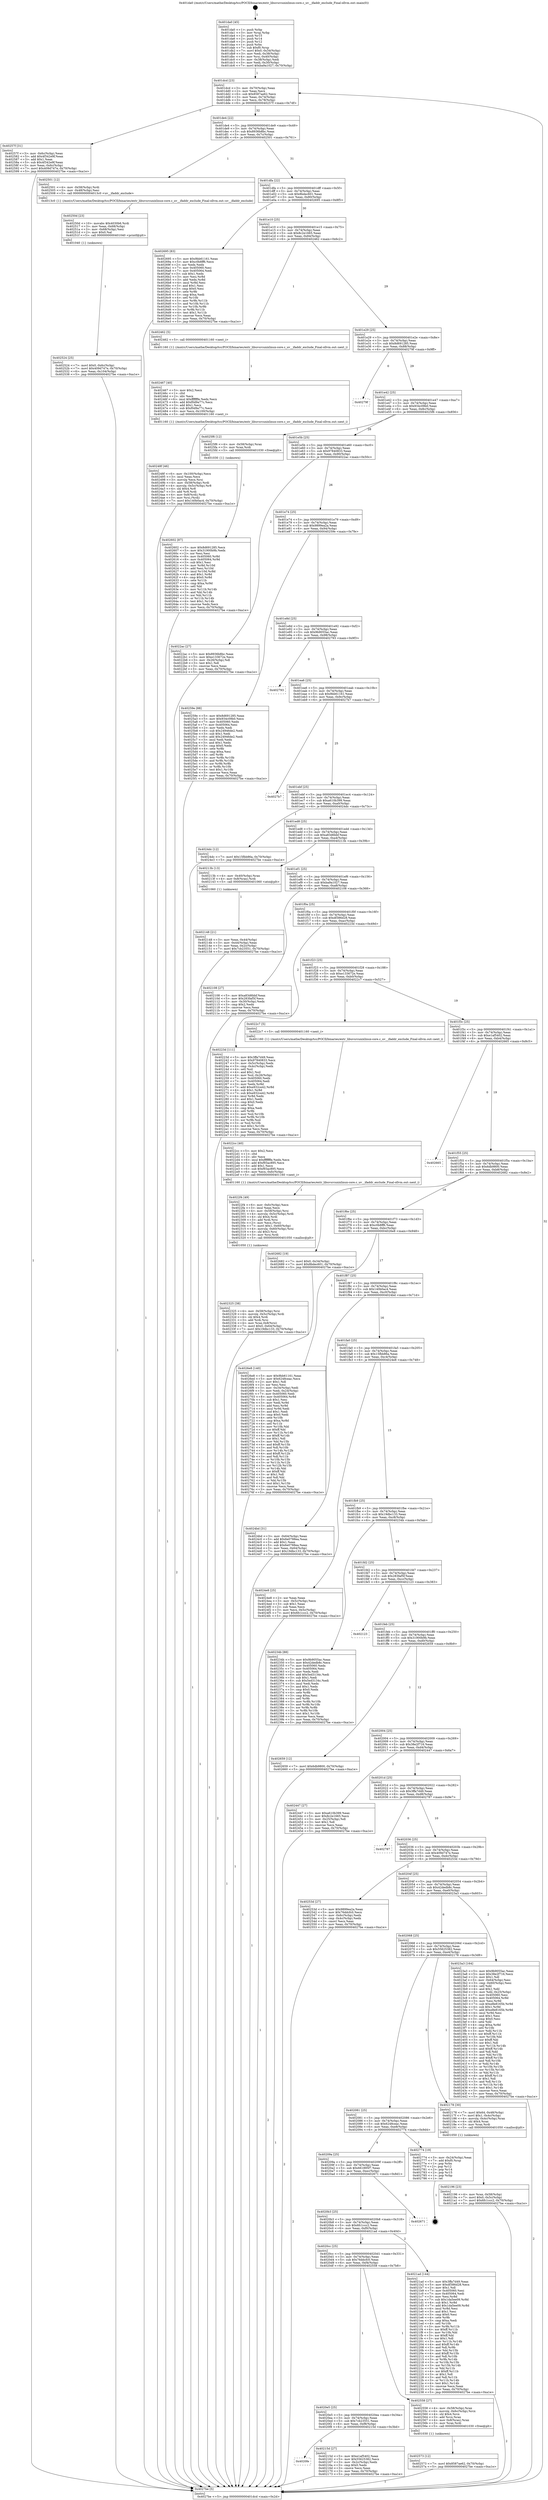 digraph "0x401da0" {
  label = "0x401da0 (/mnt/c/Users/mathe/Desktop/tcc/POCII/binaries/extr_libuvsrcunixlinux-core.c_uv__ifaddr_exclude_Final-ollvm.out::main(0))"
  labelloc = "t"
  node[shape=record]

  Entry [label="",width=0.3,height=0.3,shape=circle,fillcolor=black,style=filled]
  "0x401dcd" [label="{
     0x401dcd [23]\l
     | [instrs]\l
     &nbsp;&nbsp;0x401dcd \<+3\>: mov -0x70(%rbp),%eax\l
     &nbsp;&nbsp;0x401dd0 \<+2\>: mov %eax,%ecx\l
     &nbsp;&nbsp;0x401dd2 \<+6\>: sub $0x8587ae62,%ecx\l
     &nbsp;&nbsp;0x401dd8 \<+3\>: mov %eax,-0x74(%rbp)\l
     &nbsp;&nbsp;0x401ddb \<+3\>: mov %ecx,-0x78(%rbp)\l
     &nbsp;&nbsp;0x401dde \<+6\>: je 000000000040257f \<main+0x7df\>\l
  }"]
  "0x40257f" [label="{
     0x40257f [31]\l
     | [instrs]\l
     &nbsp;&nbsp;0x40257f \<+3\>: mov -0x6c(%rbp),%eax\l
     &nbsp;&nbsp;0x402582 \<+5\>: add $0x4f342e9f,%eax\l
     &nbsp;&nbsp;0x402587 \<+3\>: add $0x1,%eax\l
     &nbsp;&nbsp;0x40258a \<+5\>: sub $0x4f342e9f,%eax\l
     &nbsp;&nbsp;0x40258f \<+3\>: mov %eax,-0x6c(%rbp)\l
     &nbsp;&nbsp;0x402592 \<+7\>: movl $0x409d747e,-0x70(%rbp)\l
     &nbsp;&nbsp;0x402599 \<+5\>: jmp 00000000004027be \<main+0xa1e\>\l
  }"]
  "0x401de4" [label="{
     0x401de4 [22]\l
     | [instrs]\l
     &nbsp;&nbsp;0x401de4 \<+5\>: jmp 0000000000401de9 \<main+0x49\>\l
     &nbsp;&nbsp;0x401de9 \<+3\>: mov -0x74(%rbp),%eax\l
     &nbsp;&nbsp;0x401dec \<+5\>: sub $0x8936b8bc,%eax\l
     &nbsp;&nbsp;0x401df1 \<+3\>: mov %eax,-0x7c(%rbp)\l
     &nbsp;&nbsp;0x401df4 \<+6\>: je 0000000000402501 \<main+0x761\>\l
  }"]
  Exit [label="",width=0.3,height=0.3,shape=circle,fillcolor=black,style=filled,peripheries=2]
  "0x402501" [label="{
     0x402501 [12]\l
     | [instrs]\l
     &nbsp;&nbsp;0x402501 \<+4\>: mov -0x58(%rbp),%rdi\l
     &nbsp;&nbsp;0x402505 \<+3\>: mov -0x48(%rbp),%esi\l
     &nbsp;&nbsp;0x402508 \<+5\>: call 00000000004013c0 \<uv__ifaddr_exclude\>\l
     | [calls]\l
     &nbsp;&nbsp;0x4013c0 \{1\} (/mnt/c/Users/mathe/Desktop/tcc/POCII/binaries/extr_libuvsrcunixlinux-core.c_uv__ifaddr_exclude_Final-ollvm.out::uv__ifaddr_exclude)\l
  }"]
  "0x401dfa" [label="{
     0x401dfa [22]\l
     | [instrs]\l
     &nbsp;&nbsp;0x401dfa \<+5\>: jmp 0000000000401dff \<main+0x5f\>\l
     &nbsp;&nbsp;0x401dff \<+3\>: mov -0x74(%rbp),%eax\l
     &nbsp;&nbsp;0x401e02 \<+5\>: sub $0x8bdec601,%eax\l
     &nbsp;&nbsp;0x401e07 \<+3\>: mov %eax,-0x80(%rbp)\l
     &nbsp;&nbsp;0x401e0a \<+6\>: je 0000000000402695 \<main+0x8f5\>\l
  }"]
  "0x402602" [label="{
     0x402602 [87]\l
     | [instrs]\l
     &nbsp;&nbsp;0x402602 \<+5\>: mov $0x8d691285,%ecx\l
     &nbsp;&nbsp;0x402607 \<+5\>: mov $0x31900b9b,%edx\l
     &nbsp;&nbsp;0x40260c \<+2\>: xor %esi,%esi\l
     &nbsp;&nbsp;0x40260e \<+8\>: mov 0x405060,%r8d\l
     &nbsp;&nbsp;0x402616 \<+8\>: mov 0x405064,%r9d\l
     &nbsp;&nbsp;0x40261e \<+3\>: sub $0x1,%esi\l
     &nbsp;&nbsp;0x402621 \<+3\>: mov %r8d,%r10d\l
     &nbsp;&nbsp;0x402624 \<+3\>: add %esi,%r10d\l
     &nbsp;&nbsp;0x402627 \<+4\>: imul %r10d,%r8d\l
     &nbsp;&nbsp;0x40262b \<+4\>: and $0x1,%r8d\l
     &nbsp;&nbsp;0x40262f \<+4\>: cmp $0x0,%r8d\l
     &nbsp;&nbsp;0x402633 \<+4\>: sete %r11b\l
     &nbsp;&nbsp;0x402637 \<+4\>: cmp $0xa,%r9d\l
     &nbsp;&nbsp;0x40263b \<+3\>: setl %bl\l
     &nbsp;&nbsp;0x40263e \<+3\>: mov %r11b,%r14b\l
     &nbsp;&nbsp;0x402641 \<+3\>: and %bl,%r14b\l
     &nbsp;&nbsp;0x402644 \<+3\>: xor %bl,%r11b\l
     &nbsp;&nbsp;0x402647 \<+3\>: or %r11b,%r14b\l
     &nbsp;&nbsp;0x40264a \<+4\>: test $0x1,%r14b\l
     &nbsp;&nbsp;0x40264e \<+3\>: cmovne %edx,%ecx\l
     &nbsp;&nbsp;0x402651 \<+3\>: mov %ecx,-0x70(%rbp)\l
     &nbsp;&nbsp;0x402654 \<+5\>: jmp 00000000004027be \<main+0xa1e\>\l
  }"]
  "0x402695" [label="{
     0x402695 [83]\l
     | [instrs]\l
     &nbsp;&nbsp;0x402695 \<+5\>: mov $0x9bb61161,%eax\l
     &nbsp;&nbsp;0x40269a \<+5\>: mov $0xc0b8ff6,%ecx\l
     &nbsp;&nbsp;0x40269f \<+2\>: xor %edx,%edx\l
     &nbsp;&nbsp;0x4026a1 \<+7\>: mov 0x405060,%esi\l
     &nbsp;&nbsp;0x4026a8 \<+7\>: mov 0x405064,%edi\l
     &nbsp;&nbsp;0x4026af \<+3\>: sub $0x1,%edx\l
     &nbsp;&nbsp;0x4026b2 \<+3\>: mov %esi,%r8d\l
     &nbsp;&nbsp;0x4026b5 \<+3\>: add %edx,%r8d\l
     &nbsp;&nbsp;0x4026b8 \<+4\>: imul %r8d,%esi\l
     &nbsp;&nbsp;0x4026bc \<+3\>: and $0x1,%esi\l
     &nbsp;&nbsp;0x4026bf \<+3\>: cmp $0x0,%esi\l
     &nbsp;&nbsp;0x4026c2 \<+4\>: sete %r9b\l
     &nbsp;&nbsp;0x4026c6 \<+3\>: cmp $0xa,%edi\l
     &nbsp;&nbsp;0x4026c9 \<+4\>: setl %r10b\l
     &nbsp;&nbsp;0x4026cd \<+3\>: mov %r9b,%r11b\l
     &nbsp;&nbsp;0x4026d0 \<+3\>: and %r10b,%r11b\l
     &nbsp;&nbsp;0x4026d3 \<+3\>: xor %r10b,%r9b\l
     &nbsp;&nbsp;0x4026d6 \<+3\>: or %r9b,%r11b\l
     &nbsp;&nbsp;0x4026d9 \<+4\>: test $0x1,%r11b\l
     &nbsp;&nbsp;0x4026dd \<+3\>: cmovne %ecx,%eax\l
     &nbsp;&nbsp;0x4026e0 \<+3\>: mov %eax,-0x70(%rbp)\l
     &nbsp;&nbsp;0x4026e3 \<+5\>: jmp 00000000004027be \<main+0xa1e\>\l
  }"]
  "0x401e10" [label="{
     0x401e10 [25]\l
     | [instrs]\l
     &nbsp;&nbsp;0x401e10 \<+5\>: jmp 0000000000401e15 \<main+0x75\>\l
     &nbsp;&nbsp;0x401e15 \<+3\>: mov -0x74(%rbp),%eax\l
     &nbsp;&nbsp;0x401e18 \<+5\>: sub $0x8c2e1665,%eax\l
     &nbsp;&nbsp;0x401e1d \<+6\>: mov %eax,-0x84(%rbp)\l
     &nbsp;&nbsp;0x401e23 \<+6\>: je 0000000000402462 \<main+0x6c2\>\l
  }"]
  "0x402573" [label="{
     0x402573 [12]\l
     | [instrs]\l
     &nbsp;&nbsp;0x402573 \<+7\>: movl $0x8587ae62,-0x70(%rbp)\l
     &nbsp;&nbsp;0x40257a \<+5\>: jmp 00000000004027be \<main+0xa1e\>\l
  }"]
  "0x402462" [label="{
     0x402462 [5]\l
     | [instrs]\l
     &nbsp;&nbsp;0x402462 \<+5\>: call 0000000000401160 \<next_i\>\l
     | [calls]\l
     &nbsp;&nbsp;0x401160 \{1\} (/mnt/c/Users/mathe/Desktop/tcc/POCII/binaries/extr_libuvsrcunixlinux-core.c_uv__ifaddr_exclude_Final-ollvm.out::next_i)\l
  }"]
  "0x401e29" [label="{
     0x401e29 [25]\l
     | [instrs]\l
     &nbsp;&nbsp;0x401e29 \<+5\>: jmp 0000000000401e2e \<main+0x8e\>\l
     &nbsp;&nbsp;0x401e2e \<+3\>: mov -0x74(%rbp),%eax\l
     &nbsp;&nbsp;0x401e31 \<+5\>: sub $0x8d691285,%eax\l
     &nbsp;&nbsp;0x401e36 \<+6\>: mov %eax,-0x88(%rbp)\l
     &nbsp;&nbsp;0x401e3c \<+6\>: je 000000000040279f \<main+0x9ff\>\l
  }"]
  "0x402524" [label="{
     0x402524 [25]\l
     | [instrs]\l
     &nbsp;&nbsp;0x402524 \<+7\>: movl $0x0,-0x6c(%rbp)\l
     &nbsp;&nbsp;0x40252b \<+7\>: movl $0x409d747e,-0x70(%rbp)\l
     &nbsp;&nbsp;0x402532 \<+6\>: mov %eax,-0x104(%rbp)\l
     &nbsp;&nbsp;0x402538 \<+5\>: jmp 00000000004027be \<main+0xa1e\>\l
  }"]
  "0x40279f" [label="{
     0x40279f\l
  }", style=dashed]
  "0x401e42" [label="{
     0x401e42 [25]\l
     | [instrs]\l
     &nbsp;&nbsp;0x401e42 \<+5\>: jmp 0000000000401e47 \<main+0xa7\>\l
     &nbsp;&nbsp;0x401e47 \<+3\>: mov -0x74(%rbp),%eax\l
     &nbsp;&nbsp;0x401e4a \<+5\>: sub $0x934c09b0,%eax\l
     &nbsp;&nbsp;0x401e4f \<+6\>: mov %eax,-0x8c(%rbp)\l
     &nbsp;&nbsp;0x401e55 \<+6\>: je 00000000004025f6 \<main+0x856\>\l
  }"]
  "0x40250d" [label="{
     0x40250d [23]\l
     | [instrs]\l
     &nbsp;&nbsp;0x40250d \<+10\>: movabs $0x4030b6,%rdi\l
     &nbsp;&nbsp;0x402517 \<+3\>: mov %eax,-0x68(%rbp)\l
     &nbsp;&nbsp;0x40251a \<+3\>: mov -0x68(%rbp),%esi\l
     &nbsp;&nbsp;0x40251d \<+2\>: mov $0x0,%al\l
     &nbsp;&nbsp;0x40251f \<+5\>: call 0000000000401040 \<printf@plt\>\l
     | [calls]\l
     &nbsp;&nbsp;0x401040 \{1\} (unknown)\l
  }"]
  "0x4025f6" [label="{
     0x4025f6 [12]\l
     | [instrs]\l
     &nbsp;&nbsp;0x4025f6 \<+4\>: mov -0x58(%rbp),%rax\l
     &nbsp;&nbsp;0x4025fa \<+3\>: mov %rax,%rdi\l
     &nbsp;&nbsp;0x4025fd \<+5\>: call 0000000000401030 \<free@plt\>\l
     | [calls]\l
     &nbsp;&nbsp;0x401030 \{1\} (unknown)\l
  }"]
  "0x401e5b" [label="{
     0x401e5b [25]\l
     | [instrs]\l
     &nbsp;&nbsp;0x401e5b \<+5\>: jmp 0000000000401e60 \<main+0xc0\>\l
     &nbsp;&nbsp;0x401e60 \<+3\>: mov -0x74(%rbp),%eax\l
     &nbsp;&nbsp;0x401e63 \<+5\>: sub $0x97840833,%eax\l
     &nbsp;&nbsp;0x401e68 \<+6\>: mov %eax,-0x90(%rbp)\l
     &nbsp;&nbsp;0x401e6e \<+6\>: je 00000000004022ac \<main+0x50c\>\l
  }"]
  "0x40248f" [label="{
     0x40248f [46]\l
     | [instrs]\l
     &nbsp;&nbsp;0x40248f \<+6\>: mov -0x100(%rbp),%ecx\l
     &nbsp;&nbsp;0x402495 \<+3\>: imul %eax,%ecx\l
     &nbsp;&nbsp;0x402498 \<+3\>: movslq %ecx,%rsi\l
     &nbsp;&nbsp;0x40249b \<+4\>: mov -0x58(%rbp),%rdi\l
     &nbsp;&nbsp;0x40249f \<+4\>: movslq -0x5c(%rbp),%r8\l
     &nbsp;&nbsp;0x4024a3 \<+4\>: shl $0x4,%r8\l
     &nbsp;&nbsp;0x4024a7 \<+3\>: add %r8,%rdi\l
     &nbsp;&nbsp;0x4024aa \<+4\>: mov 0x8(%rdi),%rdi\l
     &nbsp;&nbsp;0x4024ae \<+3\>: mov %rsi,(%rdi)\l
     &nbsp;&nbsp;0x4024b1 \<+7\>: movl $0x140b0ac4,-0x70(%rbp)\l
     &nbsp;&nbsp;0x4024b8 \<+5\>: jmp 00000000004027be \<main+0xa1e\>\l
  }"]
  "0x4022ac" [label="{
     0x4022ac [27]\l
     | [instrs]\l
     &nbsp;&nbsp;0x4022ac \<+5\>: mov $0x8936b8bc,%eax\l
     &nbsp;&nbsp;0x4022b1 \<+5\>: mov $0xe133672e,%ecx\l
     &nbsp;&nbsp;0x4022b6 \<+3\>: mov -0x26(%rbp),%dl\l
     &nbsp;&nbsp;0x4022b9 \<+3\>: test $0x1,%dl\l
     &nbsp;&nbsp;0x4022bc \<+3\>: cmovne %ecx,%eax\l
     &nbsp;&nbsp;0x4022bf \<+3\>: mov %eax,-0x70(%rbp)\l
     &nbsp;&nbsp;0x4022c2 \<+5\>: jmp 00000000004027be \<main+0xa1e\>\l
  }"]
  "0x401e74" [label="{
     0x401e74 [25]\l
     | [instrs]\l
     &nbsp;&nbsp;0x401e74 \<+5\>: jmp 0000000000401e79 \<main+0xd9\>\l
     &nbsp;&nbsp;0x401e79 \<+3\>: mov -0x74(%rbp),%eax\l
     &nbsp;&nbsp;0x401e7c \<+5\>: sub $0x9899ea2a,%eax\l
     &nbsp;&nbsp;0x401e81 \<+6\>: mov %eax,-0x94(%rbp)\l
     &nbsp;&nbsp;0x401e87 \<+6\>: je 000000000040259e \<main+0x7fe\>\l
  }"]
  "0x402467" [label="{
     0x402467 [40]\l
     | [instrs]\l
     &nbsp;&nbsp;0x402467 \<+5\>: mov $0x2,%ecx\l
     &nbsp;&nbsp;0x40246c \<+1\>: cltd\l
     &nbsp;&nbsp;0x40246d \<+2\>: idiv %ecx\l
     &nbsp;&nbsp;0x40246f \<+6\>: imul $0xfffffffe,%edx,%ecx\l
     &nbsp;&nbsp;0x402475 \<+6\>: add $0xf0d9a77c,%ecx\l
     &nbsp;&nbsp;0x40247b \<+3\>: add $0x1,%ecx\l
     &nbsp;&nbsp;0x40247e \<+6\>: sub $0xf0d9a77c,%ecx\l
     &nbsp;&nbsp;0x402484 \<+6\>: mov %ecx,-0x100(%rbp)\l
     &nbsp;&nbsp;0x40248a \<+5\>: call 0000000000401160 \<next_i\>\l
     | [calls]\l
     &nbsp;&nbsp;0x401160 \{1\} (/mnt/c/Users/mathe/Desktop/tcc/POCII/binaries/extr_libuvsrcunixlinux-core.c_uv__ifaddr_exclude_Final-ollvm.out::next_i)\l
  }"]
  "0x40259e" [label="{
     0x40259e [88]\l
     | [instrs]\l
     &nbsp;&nbsp;0x40259e \<+5\>: mov $0x8d691285,%eax\l
     &nbsp;&nbsp;0x4025a3 \<+5\>: mov $0x934c09b0,%ecx\l
     &nbsp;&nbsp;0x4025a8 \<+7\>: mov 0x405060,%edx\l
     &nbsp;&nbsp;0x4025af \<+7\>: mov 0x405064,%esi\l
     &nbsp;&nbsp;0x4025b6 \<+2\>: mov %edx,%edi\l
     &nbsp;&nbsp;0x4025b8 \<+6\>: sub $0x24946de2,%edi\l
     &nbsp;&nbsp;0x4025be \<+3\>: sub $0x1,%edi\l
     &nbsp;&nbsp;0x4025c1 \<+6\>: add $0x24946de2,%edi\l
     &nbsp;&nbsp;0x4025c7 \<+3\>: imul %edi,%edx\l
     &nbsp;&nbsp;0x4025ca \<+3\>: and $0x1,%edx\l
     &nbsp;&nbsp;0x4025cd \<+3\>: cmp $0x0,%edx\l
     &nbsp;&nbsp;0x4025d0 \<+4\>: sete %r8b\l
     &nbsp;&nbsp;0x4025d4 \<+3\>: cmp $0xa,%esi\l
     &nbsp;&nbsp;0x4025d7 \<+4\>: setl %r9b\l
     &nbsp;&nbsp;0x4025db \<+3\>: mov %r8b,%r10b\l
     &nbsp;&nbsp;0x4025de \<+3\>: and %r9b,%r10b\l
     &nbsp;&nbsp;0x4025e1 \<+3\>: xor %r9b,%r8b\l
     &nbsp;&nbsp;0x4025e4 \<+3\>: or %r8b,%r10b\l
     &nbsp;&nbsp;0x4025e7 \<+4\>: test $0x1,%r10b\l
     &nbsp;&nbsp;0x4025eb \<+3\>: cmovne %ecx,%eax\l
     &nbsp;&nbsp;0x4025ee \<+3\>: mov %eax,-0x70(%rbp)\l
     &nbsp;&nbsp;0x4025f1 \<+5\>: jmp 00000000004027be \<main+0xa1e\>\l
  }"]
  "0x401e8d" [label="{
     0x401e8d [25]\l
     | [instrs]\l
     &nbsp;&nbsp;0x401e8d \<+5\>: jmp 0000000000401e92 \<main+0xf2\>\l
     &nbsp;&nbsp;0x401e92 \<+3\>: mov -0x74(%rbp),%eax\l
     &nbsp;&nbsp;0x401e95 \<+5\>: sub $0x9b9055ac,%eax\l
     &nbsp;&nbsp;0x401e9a \<+6\>: mov %eax,-0x98(%rbp)\l
     &nbsp;&nbsp;0x401ea0 \<+6\>: je 0000000000402793 \<main+0x9f3\>\l
  }"]
  "0x402325" [label="{
     0x402325 [38]\l
     | [instrs]\l
     &nbsp;&nbsp;0x402325 \<+4\>: mov -0x58(%rbp),%rsi\l
     &nbsp;&nbsp;0x402329 \<+4\>: movslq -0x5c(%rbp),%rdi\l
     &nbsp;&nbsp;0x40232d \<+4\>: shl $0x4,%rdi\l
     &nbsp;&nbsp;0x402331 \<+3\>: add %rdi,%rsi\l
     &nbsp;&nbsp;0x402334 \<+4\>: mov %rax,0x8(%rsi)\l
     &nbsp;&nbsp;0x402338 \<+7\>: movl $0x0,-0x64(%rbp)\l
     &nbsp;&nbsp;0x40233f \<+7\>: movl $0x19dbc133,-0x70(%rbp)\l
     &nbsp;&nbsp;0x402346 \<+5\>: jmp 00000000004027be \<main+0xa1e\>\l
  }"]
  "0x402793" [label="{
     0x402793\l
  }", style=dashed]
  "0x401ea6" [label="{
     0x401ea6 [25]\l
     | [instrs]\l
     &nbsp;&nbsp;0x401ea6 \<+5\>: jmp 0000000000401eab \<main+0x10b\>\l
     &nbsp;&nbsp;0x401eab \<+3\>: mov -0x74(%rbp),%eax\l
     &nbsp;&nbsp;0x401eae \<+5\>: sub $0x9bb61161,%eax\l
     &nbsp;&nbsp;0x401eb3 \<+6\>: mov %eax,-0x9c(%rbp)\l
     &nbsp;&nbsp;0x401eb9 \<+6\>: je 00000000004027b7 \<main+0xa17\>\l
  }"]
  "0x4022f4" [label="{
     0x4022f4 [49]\l
     | [instrs]\l
     &nbsp;&nbsp;0x4022f4 \<+6\>: mov -0xfc(%rbp),%ecx\l
     &nbsp;&nbsp;0x4022fa \<+3\>: imul %eax,%ecx\l
     &nbsp;&nbsp;0x4022fd \<+4\>: mov -0x58(%rbp),%rsi\l
     &nbsp;&nbsp;0x402301 \<+4\>: movslq -0x5c(%rbp),%rdi\l
     &nbsp;&nbsp;0x402305 \<+4\>: shl $0x4,%rdi\l
     &nbsp;&nbsp;0x402309 \<+3\>: add %rdi,%rsi\l
     &nbsp;&nbsp;0x40230c \<+2\>: mov %ecx,(%rsi)\l
     &nbsp;&nbsp;0x40230e \<+7\>: movl $0x1,-0x60(%rbp)\l
     &nbsp;&nbsp;0x402315 \<+4\>: movslq -0x60(%rbp),%rsi\l
     &nbsp;&nbsp;0x402319 \<+4\>: shl $0x3,%rsi\l
     &nbsp;&nbsp;0x40231d \<+3\>: mov %rsi,%rdi\l
     &nbsp;&nbsp;0x402320 \<+5\>: call 0000000000401050 \<malloc@plt\>\l
     | [calls]\l
     &nbsp;&nbsp;0x401050 \{1\} (unknown)\l
  }"]
  "0x4027b7" [label="{
     0x4027b7\l
  }", style=dashed]
  "0x401ebf" [label="{
     0x401ebf [25]\l
     | [instrs]\l
     &nbsp;&nbsp;0x401ebf \<+5\>: jmp 0000000000401ec4 \<main+0x124\>\l
     &nbsp;&nbsp;0x401ec4 \<+3\>: mov -0x74(%rbp),%eax\l
     &nbsp;&nbsp;0x401ec7 \<+5\>: sub $0xa610b399,%eax\l
     &nbsp;&nbsp;0x401ecc \<+6\>: mov %eax,-0xa0(%rbp)\l
     &nbsp;&nbsp;0x401ed2 \<+6\>: je 00000000004024dc \<main+0x73c\>\l
  }"]
  "0x4022cc" [label="{
     0x4022cc [40]\l
     | [instrs]\l
     &nbsp;&nbsp;0x4022cc \<+5\>: mov $0x2,%ecx\l
     &nbsp;&nbsp;0x4022d1 \<+1\>: cltd\l
     &nbsp;&nbsp;0x4022d2 \<+2\>: idiv %ecx\l
     &nbsp;&nbsp;0x4022d4 \<+6\>: imul $0xfffffffe,%edx,%ecx\l
     &nbsp;&nbsp;0x4022da \<+6\>: add $0xf93ac895,%ecx\l
     &nbsp;&nbsp;0x4022e0 \<+3\>: add $0x1,%ecx\l
     &nbsp;&nbsp;0x4022e3 \<+6\>: sub $0xf93ac895,%ecx\l
     &nbsp;&nbsp;0x4022e9 \<+6\>: mov %ecx,-0xfc(%rbp)\l
     &nbsp;&nbsp;0x4022ef \<+5\>: call 0000000000401160 \<next_i\>\l
     | [calls]\l
     &nbsp;&nbsp;0x401160 \{1\} (/mnt/c/Users/mathe/Desktop/tcc/POCII/binaries/extr_libuvsrcunixlinux-core.c_uv__ifaddr_exclude_Final-ollvm.out::next_i)\l
  }"]
  "0x4024dc" [label="{
     0x4024dc [12]\l
     | [instrs]\l
     &nbsp;&nbsp;0x4024dc \<+7\>: movl $0x15fbb86a,-0x70(%rbp)\l
     &nbsp;&nbsp;0x4024e3 \<+5\>: jmp 00000000004027be \<main+0xa1e\>\l
  }"]
  "0x401ed8" [label="{
     0x401ed8 [25]\l
     | [instrs]\l
     &nbsp;&nbsp;0x401ed8 \<+5\>: jmp 0000000000401edd \<main+0x13d\>\l
     &nbsp;&nbsp;0x401edd \<+3\>: mov -0x74(%rbp),%eax\l
     &nbsp;&nbsp;0x401ee0 \<+5\>: sub $0xa83d6bbf,%eax\l
     &nbsp;&nbsp;0x401ee5 \<+6\>: mov %eax,-0xa4(%rbp)\l
     &nbsp;&nbsp;0x401eeb \<+6\>: je 000000000040213b \<main+0x39b\>\l
  }"]
  "0x402196" [label="{
     0x402196 [23]\l
     | [instrs]\l
     &nbsp;&nbsp;0x402196 \<+4\>: mov %rax,-0x58(%rbp)\l
     &nbsp;&nbsp;0x40219a \<+7\>: movl $0x0,-0x5c(%rbp)\l
     &nbsp;&nbsp;0x4021a1 \<+7\>: movl $0x6fc1ccc2,-0x70(%rbp)\l
     &nbsp;&nbsp;0x4021a8 \<+5\>: jmp 00000000004027be \<main+0xa1e\>\l
  }"]
  "0x40213b" [label="{
     0x40213b [13]\l
     | [instrs]\l
     &nbsp;&nbsp;0x40213b \<+4\>: mov -0x40(%rbp),%rax\l
     &nbsp;&nbsp;0x40213f \<+4\>: mov 0x8(%rax),%rdi\l
     &nbsp;&nbsp;0x402143 \<+5\>: call 0000000000401060 \<atoi@plt\>\l
     | [calls]\l
     &nbsp;&nbsp;0x401060 \{1\} (unknown)\l
  }"]
  "0x401ef1" [label="{
     0x401ef1 [25]\l
     | [instrs]\l
     &nbsp;&nbsp;0x401ef1 \<+5\>: jmp 0000000000401ef6 \<main+0x156\>\l
     &nbsp;&nbsp;0x401ef6 \<+3\>: mov -0x74(%rbp),%eax\l
     &nbsp;&nbsp;0x401ef9 \<+5\>: sub $0xba9a1027,%eax\l
     &nbsp;&nbsp;0x401efe \<+6\>: mov %eax,-0xa8(%rbp)\l
     &nbsp;&nbsp;0x401f04 \<+6\>: je 0000000000402108 \<main+0x368\>\l
  }"]
  "0x4020fe" [label="{
     0x4020fe\l
  }", style=dashed]
  "0x402108" [label="{
     0x402108 [27]\l
     | [instrs]\l
     &nbsp;&nbsp;0x402108 \<+5\>: mov $0xa83d6bbf,%eax\l
     &nbsp;&nbsp;0x40210d \<+5\>: mov $0x283faf5f,%ecx\l
     &nbsp;&nbsp;0x402112 \<+3\>: mov -0x30(%rbp),%edx\l
     &nbsp;&nbsp;0x402115 \<+3\>: cmp $0x2,%edx\l
     &nbsp;&nbsp;0x402118 \<+3\>: cmovne %ecx,%eax\l
     &nbsp;&nbsp;0x40211b \<+3\>: mov %eax,-0x70(%rbp)\l
     &nbsp;&nbsp;0x40211e \<+5\>: jmp 00000000004027be \<main+0xa1e\>\l
  }"]
  "0x401f0a" [label="{
     0x401f0a [25]\l
     | [instrs]\l
     &nbsp;&nbsp;0x401f0a \<+5\>: jmp 0000000000401f0f \<main+0x16f\>\l
     &nbsp;&nbsp;0x401f0f \<+3\>: mov -0x74(%rbp),%eax\l
     &nbsp;&nbsp;0x401f12 \<+5\>: sub $0xdf386d28,%eax\l
     &nbsp;&nbsp;0x401f17 \<+6\>: mov %eax,-0xac(%rbp)\l
     &nbsp;&nbsp;0x401f1d \<+6\>: je 000000000040223d \<main+0x49d\>\l
  }"]
  "0x4027be" [label="{
     0x4027be [5]\l
     | [instrs]\l
     &nbsp;&nbsp;0x4027be \<+5\>: jmp 0000000000401dcd \<main+0x2d\>\l
  }"]
  "0x401da0" [label="{
     0x401da0 [45]\l
     | [instrs]\l
     &nbsp;&nbsp;0x401da0 \<+1\>: push %rbp\l
     &nbsp;&nbsp;0x401da1 \<+3\>: mov %rsp,%rbp\l
     &nbsp;&nbsp;0x401da4 \<+2\>: push %r15\l
     &nbsp;&nbsp;0x401da6 \<+2\>: push %r14\l
     &nbsp;&nbsp;0x401da8 \<+2\>: push %r12\l
     &nbsp;&nbsp;0x401daa \<+1\>: push %rbx\l
     &nbsp;&nbsp;0x401dab \<+7\>: sub $0xf0,%rsp\l
     &nbsp;&nbsp;0x401db2 \<+7\>: movl $0x0,-0x34(%rbp)\l
     &nbsp;&nbsp;0x401db9 \<+3\>: mov %edi,-0x38(%rbp)\l
     &nbsp;&nbsp;0x401dbc \<+4\>: mov %rsi,-0x40(%rbp)\l
     &nbsp;&nbsp;0x401dc0 \<+3\>: mov -0x38(%rbp),%edi\l
     &nbsp;&nbsp;0x401dc3 \<+3\>: mov %edi,-0x30(%rbp)\l
     &nbsp;&nbsp;0x401dc6 \<+7\>: movl $0xba9a1027,-0x70(%rbp)\l
  }"]
  "0x402148" [label="{
     0x402148 [21]\l
     | [instrs]\l
     &nbsp;&nbsp;0x402148 \<+3\>: mov %eax,-0x44(%rbp)\l
     &nbsp;&nbsp;0x40214b \<+3\>: mov -0x44(%rbp),%eax\l
     &nbsp;&nbsp;0x40214e \<+3\>: mov %eax,-0x2c(%rbp)\l
     &nbsp;&nbsp;0x402151 \<+7\>: movl $0x7cb23551,-0x70(%rbp)\l
     &nbsp;&nbsp;0x402158 \<+5\>: jmp 00000000004027be \<main+0xa1e\>\l
  }"]
  "0x40215d" [label="{
     0x40215d [27]\l
     | [instrs]\l
     &nbsp;&nbsp;0x40215d \<+5\>: mov $0xe1af5402,%eax\l
     &nbsp;&nbsp;0x402162 \<+5\>: mov $0x55625382,%ecx\l
     &nbsp;&nbsp;0x402167 \<+3\>: mov -0x2c(%rbp),%edx\l
     &nbsp;&nbsp;0x40216a \<+3\>: cmp $0x0,%edx\l
     &nbsp;&nbsp;0x40216d \<+3\>: cmove %ecx,%eax\l
     &nbsp;&nbsp;0x402170 \<+3\>: mov %eax,-0x70(%rbp)\l
     &nbsp;&nbsp;0x402173 \<+5\>: jmp 00000000004027be \<main+0xa1e\>\l
  }"]
  "0x40223d" [label="{
     0x40223d [111]\l
     | [instrs]\l
     &nbsp;&nbsp;0x40223d \<+5\>: mov $0x3ffa7d49,%eax\l
     &nbsp;&nbsp;0x402242 \<+5\>: mov $0x97840833,%ecx\l
     &nbsp;&nbsp;0x402247 \<+3\>: mov -0x5c(%rbp),%edx\l
     &nbsp;&nbsp;0x40224a \<+3\>: cmp -0x4c(%rbp),%edx\l
     &nbsp;&nbsp;0x40224d \<+4\>: setl %sil\l
     &nbsp;&nbsp;0x402251 \<+4\>: and $0x1,%sil\l
     &nbsp;&nbsp;0x402255 \<+4\>: mov %sil,-0x26(%rbp)\l
     &nbsp;&nbsp;0x402259 \<+7\>: mov 0x405060,%edx\l
     &nbsp;&nbsp;0x402260 \<+7\>: mov 0x405064,%edi\l
     &nbsp;&nbsp;0x402267 \<+3\>: mov %edx,%r8d\l
     &nbsp;&nbsp;0x40226a \<+7\>: add $0xe932ce42,%r8d\l
     &nbsp;&nbsp;0x402271 \<+4\>: sub $0x1,%r8d\l
     &nbsp;&nbsp;0x402275 \<+7\>: sub $0xe932ce42,%r8d\l
     &nbsp;&nbsp;0x40227c \<+4\>: imul %r8d,%edx\l
     &nbsp;&nbsp;0x402280 \<+3\>: and $0x1,%edx\l
     &nbsp;&nbsp;0x402283 \<+3\>: cmp $0x0,%edx\l
     &nbsp;&nbsp;0x402286 \<+4\>: sete %sil\l
     &nbsp;&nbsp;0x40228a \<+3\>: cmp $0xa,%edi\l
     &nbsp;&nbsp;0x40228d \<+4\>: setl %r9b\l
     &nbsp;&nbsp;0x402291 \<+3\>: mov %sil,%r10b\l
     &nbsp;&nbsp;0x402294 \<+3\>: and %r9b,%r10b\l
     &nbsp;&nbsp;0x402297 \<+3\>: xor %r9b,%sil\l
     &nbsp;&nbsp;0x40229a \<+3\>: or %sil,%r10b\l
     &nbsp;&nbsp;0x40229d \<+4\>: test $0x1,%r10b\l
     &nbsp;&nbsp;0x4022a1 \<+3\>: cmovne %ecx,%eax\l
     &nbsp;&nbsp;0x4022a4 \<+3\>: mov %eax,-0x70(%rbp)\l
     &nbsp;&nbsp;0x4022a7 \<+5\>: jmp 00000000004027be \<main+0xa1e\>\l
  }"]
  "0x401f23" [label="{
     0x401f23 [25]\l
     | [instrs]\l
     &nbsp;&nbsp;0x401f23 \<+5\>: jmp 0000000000401f28 \<main+0x188\>\l
     &nbsp;&nbsp;0x401f28 \<+3\>: mov -0x74(%rbp),%eax\l
     &nbsp;&nbsp;0x401f2b \<+5\>: sub $0xe133672e,%eax\l
     &nbsp;&nbsp;0x401f30 \<+6\>: mov %eax,-0xb0(%rbp)\l
     &nbsp;&nbsp;0x401f36 \<+6\>: je 00000000004022c7 \<main+0x527\>\l
  }"]
  "0x4020e5" [label="{
     0x4020e5 [25]\l
     | [instrs]\l
     &nbsp;&nbsp;0x4020e5 \<+5\>: jmp 00000000004020ea \<main+0x34a\>\l
     &nbsp;&nbsp;0x4020ea \<+3\>: mov -0x74(%rbp),%eax\l
     &nbsp;&nbsp;0x4020ed \<+5\>: sub $0x7cb23551,%eax\l
     &nbsp;&nbsp;0x4020f2 \<+6\>: mov %eax,-0xf8(%rbp)\l
     &nbsp;&nbsp;0x4020f8 \<+6\>: je 000000000040215d \<main+0x3bd\>\l
  }"]
  "0x4022c7" [label="{
     0x4022c7 [5]\l
     | [instrs]\l
     &nbsp;&nbsp;0x4022c7 \<+5\>: call 0000000000401160 \<next_i\>\l
     | [calls]\l
     &nbsp;&nbsp;0x401160 \{1\} (/mnt/c/Users/mathe/Desktop/tcc/POCII/binaries/extr_libuvsrcunixlinux-core.c_uv__ifaddr_exclude_Final-ollvm.out::next_i)\l
  }"]
  "0x401f3c" [label="{
     0x401f3c [25]\l
     | [instrs]\l
     &nbsp;&nbsp;0x401f3c \<+5\>: jmp 0000000000401f41 \<main+0x1a1\>\l
     &nbsp;&nbsp;0x401f41 \<+3\>: mov -0x74(%rbp),%eax\l
     &nbsp;&nbsp;0x401f44 \<+5\>: sub $0xe1af5402,%eax\l
     &nbsp;&nbsp;0x401f49 \<+6\>: mov %eax,-0xb4(%rbp)\l
     &nbsp;&nbsp;0x401f4f \<+6\>: je 0000000000402665 \<main+0x8c5\>\l
  }"]
  "0x402558" [label="{
     0x402558 [27]\l
     | [instrs]\l
     &nbsp;&nbsp;0x402558 \<+4\>: mov -0x58(%rbp),%rax\l
     &nbsp;&nbsp;0x40255c \<+4\>: movslq -0x6c(%rbp),%rcx\l
     &nbsp;&nbsp;0x402560 \<+4\>: shl $0x4,%rcx\l
     &nbsp;&nbsp;0x402564 \<+3\>: add %rcx,%rax\l
     &nbsp;&nbsp;0x402567 \<+4\>: mov 0x8(%rax),%rax\l
     &nbsp;&nbsp;0x40256b \<+3\>: mov %rax,%rdi\l
     &nbsp;&nbsp;0x40256e \<+5\>: call 0000000000401030 \<free@plt\>\l
     | [calls]\l
     &nbsp;&nbsp;0x401030 \{1\} (unknown)\l
  }"]
  "0x402665" [label="{
     0x402665\l
  }", style=dashed]
  "0x401f55" [label="{
     0x401f55 [25]\l
     | [instrs]\l
     &nbsp;&nbsp;0x401f55 \<+5\>: jmp 0000000000401f5a \<main+0x1ba\>\l
     &nbsp;&nbsp;0x401f5a \<+3\>: mov -0x74(%rbp),%eax\l
     &nbsp;&nbsp;0x401f5d \<+5\>: sub $0x6db9800,%eax\l
     &nbsp;&nbsp;0x401f62 \<+6\>: mov %eax,-0xb8(%rbp)\l
     &nbsp;&nbsp;0x401f68 \<+6\>: je 0000000000402682 \<main+0x8e2\>\l
  }"]
  "0x4020cc" [label="{
     0x4020cc [25]\l
     | [instrs]\l
     &nbsp;&nbsp;0x4020cc \<+5\>: jmp 00000000004020d1 \<main+0x331\>\l
     &nbsp;&nbsp;0x4020d1 \<+3\>: mov -0x74(%rbp),%eax\l
     &nbsp;&nbsp;0x4020d4 \<+5\>: sub $0x76ddcfc0,%eax\l
     &nbsp;&nbsp;0x4020d9 \<+6\>: mov %eax,-0xf4(%rbp)\l
     &nbsp;&nbsp;0x4020df \<+6\>: je 0000000000402558 \<main+0x7b8\>\l
  }"]
  "0x402682" [label="{
     0x402682 [19]\l
     | [instrs]\l
     &nbsp;&nbsp;0x402682 \<+7\>: movl $0x0,-0x34(%rbp)\l
     &nbsp;&nbsp;0x402689 \<+7\>: movl $0x8bdec601,-0x70(%rbp)\l
     &nbsp;&nbsp;0x402690 \<+5\>: jmp 00000000004027be \<main+0xa1e\>\l
  }"]
  "0x401f6e" [label="{
     0x401f6e [25]\l
     | [instrs]\l
     &nbsp;&nbsp;0x401f6e \<+5\>: jmp 0000000000401f73 \<main+0x1d3\>\l
     &nbsp;&nbsp;0x401f73 \<+3\>: mov -0x74(%rbp),%eax\l
     &nbsp;&nbsp;0x401f76 \<+5\>: sub $0xc0b8ff6,%eax\l
     &nbsp;&nbsp;0x401f7b \<+6\>: mov %eax,-0xbc(%rbp)\l
     &nbsp;&nbsp;0x401f81 \<+6\>: je 00000000004026e8 \<main+0x948\>\l
  }"]
  "0x4021ad" [label="{
     0x4021ad [144]\l
     | [instrs]\l
     &nbsp;&nbsp;0x4021ad \<+5\>: mov $0x3ffa7d49,%eax\l
     &nbsp;&nbsp;0x4021b2 \<+5\>: mov $0xdf386d28,%ecx\l
     &nbsp;&nbsp;0x4021b7 \<+2\>: mov $0x1,%dl\l
     &nbsp;&nbsp;0x4021b9 \<+7\>: mov 0x405060,%esi\l
     &nbsp;&nbsp;0x4021c0 \<+7\>: mov 0x405064,%edi\l
     &nbsp;&nbsp;0x4021c7 \<+3\>: mov %esi,%r8d\l
     &nbsp;&nbsp;0x4021ca \<+7\>: sub $0x1da5ee09,%r8d\l
     &nbsp;&nbsp;0x4021d1 \<+4\>: sub $0x1,%r8d\l
     &nbsp;&nbsp;0x4021d5 \<+7\>: add $0x1da5ee09,%r8d\l
     &nbsp;&nbsp;0x4021dc \<+4\>: imul %r8d,%esi\l
     &nbsp;&nbsp;0x4021e0 \<+3\>: and $0x1,%esi\l
     &nbsp;&nbsp;0x4021e3 \<+3\>: cmp $0x0,%esi\l
     &nbsp;&nbsp;0x4021e6 \<+4\>: sete %r9b\l
     &nbsp;&nbsp;0x4021ea \<+3\>: cmp $0xa,%edi\l
     &nbsp;&nbsp;0x4021ed \<+4\>: setl %r10b\l
     &nbsp;&nbsp;0x4021f1 \<+3\>: mov %r9b,%r11b\l
     &nbsp;&nbsp;0x4021f4 \<+4\>: xor $0xff,%r11b\l
     &nbsp;&nbsp;0x4021f8 \<+3\>: mov %r10b,%bl\l
     &nbsp;&nbsp;0x4021fb \<+3\>: xor $0xff,%bl\l
     &nbsp;&nbsp;0x4021fe \<+3\>: xor $0x1,%dl\l
     &nbsp;&nbsp;0x402201 \<+3\>: mov %r11b,%r14b\l
     &nbsp;&nbsp;0x402204 \<+4\>: and $0xff,%r14b\l
     &nbsp;&nbsp;0x402208 \<+3\>: and %dl,%r9b\l
     &nbsp;&nbsp;0x40220b \<+3\>: mov %bl,%r15b\l
     &nbsp;&nbsp;0x40220e \<+4\>: and $0xff,%r15b\l
     &nbsp;&nbsp;0x402212 \<+3\>: and %dl,%r10b\l
     &nbsp;&nbsp;0x402215 \<+3\>: or %r9b,%r14b\l
     &nbsp;&nbsp;0x402218 \<+3\>: or %r10b,%r15b\l
     &nbsp;&nbsp;0x40221b \<+3\>: xor %r15b,%r14b\l
     &nbsp;&nbsp;0x40221e \<+3\>: or %bl,%r11b\l
     &nbsp;&nbsp;0x402221 \<+4\>: xor $0xff,%r11b\l
     &nbsp;&nbsp;0x402225 \<+3\>: or $0x1,%dl\l
     &nbsp;&nbsp;0x402228 \<+3\>: and %dl,%r11b\l
     &nbsp;&nbsp;0x40222b \<+3\>: or %r11b,%r14b\l
     &nbsp;&nbsp;0x40222e \<+4\>: test $0x1,%r14b\l
     &nbsp;&nbsp;0x402232 \<+3\>: cmovne %ecx,%eax\l
     &nbsp;&nbsp;0x402235 \<+3\>: mov %eax,-0x70(%rbp)\l
     &nbsp;&nbsp;0x402238 \<+5\>: jmp 00000000004027be \<main+0xa1e\>\l
  }"]
  "0x4026e8" [label="{
     0x4026e8 [140]\l
     | [instrs]\l
     &nbsp;&nbsp;0x4026e8 \<+5\>: mov $0x9bb61161,%eax\l
     &nbsp;&nbsp;0x4026ed \<+5\>: mov $0x6248ceac,%ecx\l
     &nbsp;&nbsp;0x4026f2 \<+2\>: mov $0x1,%dl\l
     &nbsp;&nbsp;0x4026f4 \<+2\>: xor %esi,%esi\l
     &nbsp;&nbsp;0x4026f6 \<+3\>: mov -0x34(%rbp),%edi\l
     &nbsp;&nbsp;0x4026f9 \<+3\>: mov %edi,-0x24(%rbp)\l
     &nbsp;&nbsp;0x4026fc \<+7\>: mov 0x405060,%edi\l
     &nbsp;&nbsp;0x402703 \<+8\>: mov 0x405064,%r8d\l
     &nbsp;&nbsp;0x40270b \<+3\>: sub $0x1,%esi\l
     &nbsp;&nbsp;0x40270e \<+3\>: mov %edi,%r9d\l
     &nbsp;&nbsp;0x402711 \<+3\>: add %esi,%r9d\l
     &nbsp;&nbsp;0x402714 \<+4\>: imul %r9d,%edi\l
     &nbsp;&nbsp;0x402718 \<+3\>: and $0x1,%edi\l
     &nbsp;&nbsp;0x40271b \<+3\>: cmp $0x0,%edi\l
     &nbsp;&nbsp;0x40271e \<+4\>: sete %r10b\l
     &nbsp;&nbsp;0x402722 \<+4\>: cmp $0xa,%r8d\l
     &nbsp;&nbsp;0x402726 \<+4\>: setl %r11b\l
     &nbsp;&nbsp;0x40272a \<+3\>: mov %r10b,%bl\l
     &nbsp;&nbsp;0x40272d \<+3\>: xor $0xff,%bl\l
     &nbsp;&nbsp;0x402730 \<+3\>: mov %r11b,%r14b\l
     &nbsp;&nbsp;0x402733 \<+4\>: xor $0xff,%r14b\l
     &nbsp;&nbsp;0x402737 \<+3\>: xor $0x1,%dl\l
     &nbsp;&nbsp;0x40273a \<+3\>: mov %bl,%r15b\l
     &nbsp;&nbsp;0x40273d \<+4\>: and $0xff,%r15b\l
     &nbsp;&nbsp;0x402741 \<+3\>: and %dl,%r10b\l
     &nbsp;&nbsp;0x402744 \<+3\>: mov %r14b,%r12b\l
     &nbsp;&nbsp;0x402747 \<+4\>: and $0xff,%r12b\l
     &nbsp;&nbsp;0x40274b \<+3\>: and %dl,%r11b\l
     &nbsp;&nbsp;0x40274e \<+3\>: or %r10b,%r15b\l
     &nbsp;&nbsp;0x402751 \<+3\>: or %r11b,%r12b\l
     &nbsp;&nbsp;0x402754 \<+3\>: xor %r12b,%r15b\l
     &nbsp;&nbsp;0x402757 \<+3\>: or %r14b,%bl\l
     &nbsp;&nbsp;0x40275a \<+3\>: xor $0xff,%bl\l
     &nbsp;&nbsp;0x40275d \<+3\>: or $0x1,%dl\l
     &nbsp;&nbsp;0x402760 \<+2\>: and %dl,%bl\l
     &nbsp;&nbsp;0x402762 \<+3\>: or %bl,%r15b\l
     &nbsp;&nbsp;0x402765 \<+4\>: test $0x1,%r15b\l
     &nbsp;&nbsp;0x402769 \<+3\>: cmovne %ecx,%eax\l
     &nbsp;&nbsp;0x40276c \<+3\>: mov %eax,-0x70(%rbp)\l
     &nbsp;&nbsp;0x40276f \<+5\>: jmp 00000000004027be \<main+0xa1e\>\l
  }"]
  "0x401f87" [label="{
     0x401f87 [25]\l
     | [instrs]\l
     &nbsp;&nbsp;0x401f87 \<+5\>: jmp 0000000000401f8c \<main+0x1ec\>\l
     &nbsp;&nbsp;0x401f8c \<+3\>: mov -0x74(%rbp),%eax\l
     &nbsp;&nbsp;0x401f8f \<+5\>: sub $0x140b0ac4,%eax\l
     &nbsp;&nbsp;0x401f94 \<+6\>: mov %eax,-0xc0(%rbp)\l
     &nbsp;&nbsp;0x401f9a \<+6\>: je 00000000004024bd \<main+0x71d\>\l
  }"]
  "0x4020b3" [label="{
     0x4020b3 [25]\l
     | [instrs]\l
     &nbsp;&nbsp;0x4020b3 \<+5\>: jmp 00000000004020b8 \<main+0x318\>\l
     &nbsp;&nbsp;0x4020b8 \<+3\>: mov -0x74(%rbp),%eax\l
     &nbsp;&nbsp;0x4020bb \<+5\>: sub $0x6fc1ccc2,%eax\l
     &nbsp;&nbsp;0x4020c0 \<+6\>: mov %eax,-0xf0(%rbp)\l
     &nbsp;&nbsp;0x4020c6 \<+6\>: je 00000000004021ad \<main+0x40d\>\l
  }"]
  "0x4024bd" [label="{
     0x4024bd [31]\l
     | [instrs]\l
     &nbsp;&nbsp;0x4024bd \<+3\>: mov -0x64(%rbp),%eax\l
     &nbsp;&nbsp;0x4024c0 \<+5\>: add $0x6e0788ea,%eax\l
     &nbsp;&nbsp;0x4024c5 \<+3\>: add $0x1,%eax\l
     &nbsp;&nbsp;0x4024c8 \<+5\>: sub $0x6e0788ea,%eax\l
     &nbsp;&nbsp;0x4024cd \<+3\>: mov %eax,-0x64(%rbp)\l
     &nbsp;&nbsp;0x4024d0 \<+7\>: movl $0x19dbc133,-0x70(%rbp)\l
     &nbsp;&nbsp;0x4024d7 \<+5\>: jmp 00000000004027be \<main+0xa1e\>\l
  }"]
  "0x401fa0" [label="{
     0x401fa0 [25]\l
     | [instrs]\l
     &nbsp;&nbsp;0x401fa0 \<+5\>: jmp 0000000000401fa5 \<main+0x205\>\l
     &nbsp;&nbsp;0x401fa5 \<+3\>: mov -0x74(%rbp),%eax\l
     &nbsp;&nbsp;0x401fa8 \<+5\>: sub $0x15fbb86a,%eax\l
     &nbsp;&nbsp;0x401fad \<+6\>: mov %eax,-0xc4(%rbp)\l
     &nbsp;&nbsp;0x401fb3 \<+6\>: je 00000000004024e8 \<main+0x748\>\l
  }"]
  "0x402671" [label="{
     0x402671\l
  }", style=dashed]
  "0x4024e8" [label="{
     0x4024e8 [25]\l
     | [instrs]\l
     &nbsp;&nbsp;0x4024e8 \<+2\>: xor %eax,%eax\l
     &nbsp;&nbsp;0x4024ea \<+3\>: mov -0x5c(%rbp),%ecx\l
     &nbsp;&nbsp;0x4024ed \<+3\>: sub $0x1,%eax\l
     &nbsp;&nbsp;0x4024f0 \<+2\>: sub %eax,%ecx\l
     &nbsp;&nbsp;0x4024f2 \<+3\>: mov %ecx,-0x5c(%rbp)\l
     &nbsp;&nbsp;0x4024f5 \<+7\>: movl $0x6fc1ccc2,-0x70(%rbp)\l
     &nbsp;&nbsp;0x4024fc \<+5\>: jmp 00000000004027be \<main+0xa1e\>\l
  }"]
  "0x401fb9" [label="{
     0x401fb9 [25]\l
     | [instrs]\l
     &nbsp;&nbsp;0x401fb9 \<+5\>: jmp 0000000000401fbe \<main+0x21e\>\l
     &nbsp;&nbsp;0x401fbe \<+3\>: mov -0x74(%rbp),%eax\l
     &nbsp;&nbsp;0x401fc1 \<+5\>: sub $0x19dbc133,%eax\l
     &nbsp;&nbsp;0x401fc6 \<+6\>: mov %eax,-0xc8(%rbp)\l
     &nbsp;&nbsp;0x401fcc \<+6\>: je 000000000040234b \<main+0x5ab\>\l
  }"]
  "0x40209a" [label="{
     0x40209a [25]\l
     | [instrs]\l
     &nbsp;&nbsp;0x40209a \<+5\>: jmp 000000000040209f \<main+0x2ff\>\l
     &nbsp;&nbsp;0x40209f \<+3\>: mov -0x74(%rbp),%eax\l
     &nbsp;&nbsp;0x4020a2 \<+5\>: sub $0x661895f7,%eax\l
     &nbsp;&nbsp;0x4020a7 \<+6\>: mov %eax,-0xec(%rbp)\l
     &nbsp;&nbsp;0x4020ad \<+6\>: je 0000000000402671 \<main+0x8d1\>\l
  }"]
  "0x40234b" [label="{
     0x40234b [88]\l
     | [instrs]\l
     &nbsp;&nbsp;0x40234b \<+5\>: mov $0x9b9055ac,%eax\l
     &nbsp;&nbsp;0x402350 \<+5\>: mov $0x42dedb8c,%ecx\l
     &nbsp;&nbsp;0x402355 \<+7\>: mov 0x405060,%edx\l
     &nbsp;&nbsp;0x40235c \<+7\>: mov 0x405064,%esi\l
     &nbsp;&nbsp;0x402363 \<+2\>: mov %edx,%edi\l
     &nbsp;&nbsp;0x402365 \<+6\>: add $0x5ed3134c,%edi\l
     &nbsp;&nbsp;0x40236b \<+3\>: sub $0x1,%edi\l
     &nbsp;&nbsp;0x40236e \<+6\>: sub $0x5ed3134c,%edi\l
     &nbsp;&nbsp;0x402374 \<+3\>: imul %edi,%edx\l
     &nbsp;&nbsp;0x402377 \<+3\>: and $0x1,%edx\l
     &nbsp;&nbsp;0x40237a \<+3\>: cmp $0x0,%edx\l
     &nbsp;&nbsp;0x40237d \<+4\>: sete %r8b\l
     &nbsp;&nbsp;0x402381 \<+3\>: cmp $0xa,%esi\l
     &nbsp;&nbsp;0x402384 \<+4\>: setl %r9b\l
     &nbsp;&nbsp;0x402388 \<+3\>: mov %r8b,%r10b\l
     &nbsp;&nbsp;0x40238b \<+3\>: and %r9b,%r10b\l
     &nbsp;&nbsp;0x40238e \<+3\>: xor %r9b,%r8b\l
     &nbsp;&nbsp;0x402391 \<+3\>: or %r8b,%r10b\l
     &nbsp;&nbsp;0x402394 \<+4\>: test $0x1,%r10b\l
     &nbsp;&nbsp;0x402398 \<+3\>: cmovne %ecx,%eax\l
     &nbsp;&nbsp;0x40239b \<+3\>: mov %eax,-0x70(%rbp)\l
     &nbsp;&nbsp;0x40239e \<+5\>: jmp 00000000004027be \<main+0xa1e\>\l
  }"]
  "0x401fd2" [label="{
     0x401fd2 [25]\l
     | [instrs]\l
     &nbsp;&nbsp;0x401fd2 \<+5\>: jmp 0000000000401fd7 \<main+0x237\>\l
     &nbsp;&nbsp;0x401fd7 \<+3\>: mov -0x74(%rbp),%eax\l
     &nbsp;&nbsp;0x401fda \<+5\>: sub $0x283faf5f,%eax\l
     &nbsp;&nbsp;0x401fdf \<+6\>: mov %eax,-0xcc(%rbp)\l
     &nbsp;&nbsp;0x401fe5 \<+6\>: je 0000000000402123 \<main+0x383\>\l
  }"]
  "0x402774" [label="{
     0x402774 [19]\l
     | [instrs]\l
     &nbsp;&nbsp;0x402774 \<+3\>: mov -0x24(%rbp),%eax\l
     &nbsp;&nbsp;0x402777 \<+7\>: add $0xf0,%rsp\l
     &nbsp;&nbsp;0x40277e \<+1\>: pop %rbx\l
     &nbsp;&nbsp;0x40277f \<+2\>: pop %r12\l
     &nbsp;&nbsp;0x402781 \<+2\>: pop %r14\l
     &nbsp;&nbsp;0x402783 \<+2\>: pop %r15\l
     &nbsp;&nbsp;0x402785 \<+1\>: pop %rbp\l
     &nbsp;&nbsp;0x402786 \<+1\>: ret\l
  }"]
  "0x402123" [label="{
     0x402123\l
  }", style=dashed]
  "0x401feb" [label="{
     0x401feb [25]\l
     | [instrs]\l
     &nbsp;&nbsp;0x401feb \<+5\>: jmp 0000000000401ff0 \<main+0x250\>\l
     &nbsp;&nbsp;0x401ff0 \<+3\>: mov -0x74(%rbp),%eax\l
     &nbsp;&nbsp;0x401ff3 \<+5\>: sub $0x31900b9b,%eax\l
     &nbsp;&nbsp;0x401ff8 \<+6\>: mov %eax,-0xd0(%rbp)\l
     &nbsp;&nbsp;0x401ffe \<+6\>: je 0000000000402659 \<main+0x8b9\>\l
  }"]
  "0x402081" [label="{
     0x402081 [25]\l
     | [instrs]\l
     &nbsp;&nbsp;0x402081 \<+5\>: jmp 0000000000402086 \<main+0x2e6\>\l
     &nbsp;&nbsp;0x402086 \<+3\>: mov -0x74(%rbp),%eax\l
     &nbsp;&nbsp;0x402089 \<+5\>: sub $0x6248ceac,%eax\l
     &nbsp;&nbsp;0x40208e \<+6\>: mov %eax,-0xe8(%rbp)\l
     &nbsp;&nbsp;0x402094 \<+6\>: je 0000000000402774 \<main+0x9d4\>\l
  }"]
  "0x402659" [label="{
     0x402659 [12]\l
     | [instrs]\l
     &nbsp;&nbsp;0x402659 \<+7\>: movl $0x6db9800,-0x70(%rbp)\l
     &nbsp;&nbsp;0x402660 \<+5\>: jmp 00000000004027be \<main+0xa1e\>\l
  }"]
  "0x402004" [label="{
     0x402004 [25]\l
     | [instrs]\l
     &nbsp;&nbsp;0x402004 \<+5\>: jmp 0000000000402009 \<main+0x269\>\l
     &nbsp;&nbsp;0x402009 \<+3\>: mov -0x74(%rbp),%eax\l
     &nbsp;&nbsp;0x40200c \<+5\>: sub $0x38e2f716,%eax\l
     &nbsp;&nbsp;0x402011 \<+6\>: mov %eax,-0xd4(%rbp)\l
     &nbsp;&nbsp;0x402017 \<+6\>: je 0000000000402447 \<main+0x6a7\>\l
  }"]
  "0x402178" [label="{
     0x402178 [30]\l
     | [instrs]\l
     &nbsp;&nbsp;0x402178 \<+7\>: movl $0x64,-0x48(%rbp)\l
     &nbsp;&nbsp;0x40217f \<+7\>: movl $0x1,-0x4c(%rbp)\l
     &nbsp;&nbsp;0x402186 \<+4\>: movslq -0x4c(%rbp),%rax\l
     &nbsp;&nbsp;0x40218a \<+4\>: shl $0x4,%rax\l
     &nbsp;&nbsp;0x40218e \<+3\>: mov %rax,%rdi\l
     &nbsp;&nbsp;0x402191 \<+5\>: call 0000000000401050 \<malloc@plt\>\l
     | [calls]\l
     &nbsp;&nbsp;0x401050 \{1\} (unknown)\l
  }"]
  "0x402447" [label="{
     0x402447 [27]\l
     | [instrs]\l
     &nbsp;&nbsp;0x402447 \<+5\>: mov $0xa610b399,%eax\l
     &nbsp;&nbsp;0x40244c \<+5\>: mov $0x8c2e1665,%ecx\l
     &nbsp;&nbsp;0x402451 \<+3\>: mov -0x25(%rbp),%dl\l
     &nbsp;&nbsp;0x402454 \<+3\>: test $0x1,%dl\l
     &nbsp;&nbsp;0x402457 \<+3\>: cmovne %ecx,%eax\l
     &nbsp;&nbsp;0x40245a \<+3\>: mov %eax,-0x70(%rbp)\l
     &nbsp;&nbsp;0x40245d \<+5\>: jmp 00000000004027be \<main+0xa1e\>\l
  }"]
  "0x40201d" [label="{
     0x40201d [25]\l
     | [instrs]\l
     &nbsp;&nbsp;0x40201d \<+5\>: jmp 0000000000402022 \<main+0x282\>\l
     &nbsp;&nbsp;0x402022 \<+3\>: mov -0x74(%rbp),%eax\l
     &nbsp;&nbsp;0x402025 \<+5\>: sub $0x3ffa7d49,%eax\l
     &nbsp;&nbsp;0x40202a \<+6\>: mov %eax,-0xd8(%rbp)\l
     &nbsp;&nbsp;0x402030 \<+6\>: je 0000000000402787 \<main+0x9e7\>\l
  }"]
  "0x402068" [label="{
     0x402068 [25]\l
     | [instrs]\l
     &nbsp;&nbsp;0x402068 \<+5\>: jmp 000000000040206d \<main+0x2cd\>\l
     &nbsp;&nbsp;0x40206d \<+3\>: mov -0x74(%rbp),%eax\l
     &nbsp;&nbsp;0x402070 \<+5\>: sub $0x55625382,%eax\l
     &nbsp;&nbsp;0x402075 \<+6\>: mov %eax,-0xe4(%rbp)\l
     &nbsp;&nbsp;0x40207b \<+6\>: je 0000000000402178 \<main+0x3d8\>\l
  }"]
  "0x402787" [label="{
     0x402787\l
  }", style=dashed]
  "0x402036" [label="{
     0x402036 [25]\l
     | [instrs]\l
     &nbsp;&nbsp;0x402036 \<+5\>: jmp 000000000040203b \<main+0x29b\>\l
     &nbsp;&nbsp;0x40203b \<+3\>: mov -0x74(%rbp),%eax\l
     &nbsp;&nbsp;0x40203e \<+5\>: sub $0x409d747e,%eax\l
     &nbsp;&nbsp;0x402043 \<+6\>: mov %eax,-0xdc(%rbp)\l
     &nbsp;&nbsp;0x402049 \<+6\>: je 000000000040253d \<main+0x79d\>\l
  }"]
  "0x4023a3" [label="{
     0x4023a3 [164]\l
     | [instrs]\l
     &nbsp;&nbsp;0x4023a3 \<+5\>: mov $0x9b9055ac,%eax\l
     &nbsp;&nbsp;0x4023a8 \<+5\>: mov $0x38e2f716,%ecx\l
     &nbsp;&nbsp;0x4023ad \<+2\>: mov $0x1,%dl\l
     &nbsp;&nbsp;0x4023af \<+3\>: mov -0x64(%rbp),%esi\l
     &nbsp;&nbsp;0x4023b2 \<+3\>: cmp -0x60(%rbp),%esi\l
     &nbsp;&nbsp;0x4023b5 \<+4\>: setl %dil\l
     &nbsp;&nbsp;0x4023b9 \<+4\>: and $0x1,%dil\l
     &nbsp;&nbsp;0x4023bd \<+4\>: mov %dil,-0x25(%rbp)\l
     &nbsp;&nbsp;0x4023c1 \<+7\>: mov 0x405060,%esi\l
     &nbsp;&nbsp;0x4023c8 \<+8\>: mov 0x405064,%r8d\l
     &nbsp;&nbsp;0x4023d0 \<+3\>: mov %esi,%r9d\l
     &nbsp;&nbsp;0x4023d3 \<+7\>: sub $0xe8e8165b,%r9d\l
     &nbsp;&nbsp;0x4023da \<+4\>: sub $0x1,%r9d\l
     &nbsp;&nbsp;0x4023de \<+7\>: add $0xe8e8165b,%r9d\l
     &nbsp;&nbsp;0x4023e5 \<+4\>: imul %r9d,%esi\l
     &nbsp;&nbsp;0x4023e9 \<+3\>: and $0x1,%esi\l
     &nbsp;&nbsp;0x4023ec \<+3\>: cmp $0x0,%esi\l
     &nbsp;&nbsp;0x4023ef \<+4\>: sete %dil\l
     &nbsp;&nbsp;0x4023f3 \<+4\>: cmp $0xa,%r8d\l
     &nbsp;&nbsp;0x4023f7 \<+4\>: setl %r10b\l
     &nbsp;&nbsp;0x4023fb \<+3\>: mov %dil,%r11b\l
     &nbsp;&nbsp;0x4023fe \<+4\>: xor $0xff,%r11b\l
     &nbsp;&nbsp;0x402402 \<+3\>: mov %r10b,%bl\l
     &nbsp;&nbsp;0x402405 \<+3\>: xor $0xff,%bl\l
     &nbsp;&nbsp;0x402408 \<+3\>: xor $0x1,%dl\l
     &nbsp;&nbsp;0x40240b \<+3\>: mov %r11b,%r14b\l
     &nbsp;&nbsp;0x40240e \<+4\>: and $0xff,%r14b\l
     &nbsp;&nbsp;0x402412 \<+3\>: and %dl,%dil\l
     &nbsp;&nbsp;0x402415 \<+3\>: mov %bl,%r15b\l
     &nbsp;&nbsp;0x402418 \<+4\>: and $0xff,%r15b\l
     &nbsp;&nbsp;0x40241c \<+3\>: and %dl,%r10b\l
     &nbsp;&nbsp;0x40241f \<+3\>: or %dil,%r14b\l
     &nbsp;&nbsp;0x402422 \<+3\>: or %r10b,%r15b\l
     &nbsp;&nbsp;0x402425 \<+3\>: xor %r15b,%r14b\l
     &nbsp;&nbsp;0x402428 \<+3\>: or %bl,%r11b\l
     &nbsp;&nbsp;0x40242b \<+4\>: xor $0xff,%r11b\l
     &nbsp;&nbsp;0x40242f \<+3\>: or $0x1,%dl\l
     &nbsp;&nbsp;0x402432 \<+3\>: and %dl,%r11b\l
     &nbsp;&nbsp;0x402435 \<+3\>: or %r11b,%r14b\l
     &nbsp;&nbsp;0x402438 \<+4\>: test $0x1,%r14b\l
     &nbsp;&nbsp;0x40243c \<+3\>: cmovne %ecx,%eax\l
     &nbsp;&nbsp;0x40243f \<+3\>: mov %eax,-0x70(%rbp)\l
     &nbsp;&nbsp;0x402442 \<+5\>: jmp 00000000004027be \<main+0xa1e\>\l
  }"]
  "0x40253d" [label="{
     0x40253d [27]\l
     | [instrs]\l
     &nbsp;&nbsp;0x40253d \<+5\>: mov $0x9899ea2a,%eax\l
     &nbsp;&nbsp;0x402542 \<+5\>: mov $0x76ddcfc0,%ecx\l
     &nbsp;&nbsp;0x402547 \<+3\>: mov -0x6c(%rbp),%edx\l
     &nbsp;&nbsp;0x40254a \<+3\>: cmp -0x4c(%rbp),%edx\l
     &nbsp;&nbsp;0x40254d \<+3\>: cmovl %ecx,%eax\l
     &nbsp;&nbsp;0x402550 \<+3\>: mov %eax,-0x70(%rbp)\l
     &nbsp;&nbsp;0x402553 \<+5\>: jmp 00000000004027be \<main+0xa1e\>\l
  }"]
  "0x40204f" [label="{
     0x40204f [25]\l
     | [instrs]\l
     &nbsp;&nbsp;0x40204f \<+5\>: jmp 0000000000402054 \<main+0x2b4\>\l
     &nbsp;&nbsp;0x402054 \<+3\>: mov -0x74(%rbp),%eax\l
     &nbsp;&nbsp;0x402057 \<+5\>: sub $0x42dedb8c,%eax\l
     &nbsp;&nbsp;0x40205c \<+6\>: mov %eax,-0xe0(%rbp)\l
     &nbsp;&nbsp;0x402062 \<+6\>: je 00000000004023a3 \<main+0x603\>\l
  }"]
  Entry -> "0x401da0" [label=" 1"]
  "0x401dcd" -> "0x40257f" [label=" 1"]
  "0x401dcd" -> "0x401de4" [label=" 32"]
  "0x402774" -> Exit [label=" 1"]
  "0x401de4" -> "0x402501" [label=" 1"]
  "0x401de4" -> "0x401dfa" [label=" 31"]
  "0x4026e8" -> "0x4027be" [label=" 1"]
  "0x401dfa" -> "0x402695" [label=" 1"]
  "0x401dfa" -> "0x401e10" [label=" 30"]
  "0x402695" -> "0x4027be" [label=" 1"]
  "0x401e10" -> "0x402462" [label=" 1"]
  "0x401e10" -> "0x401e29" [label=" 29"]
  "0x402682" -> "0x4027be" [label=" 1"]
  "0x401e29" -> "0x40279f" [label=" 0"]
  "0x401e29" -> "0x401e42" [label=" 29"]
  "0x402659" -> "0x4027be" [label=" 1"]
  "0x401e42" -> "0x4025f6" [label=" 1"]
  "0x401e42" -> "0x401e5b" [label=" 28"]
  "0x402602" -> "0x4027be" [label=" 1"]
  "0x401e5b" -> "0x4022ac" [label=" 2"]
  "0x401e5b" -> "0x401e74" [label=" 26"]
  "0x4025f6" -> "0x402602" [label=" 1"]
  "0x401e74" -> "0x40259e" [label=" 1"]
  "0x401e74" -> "0x401e8d" [label=" 25"]
  "0x40259e" -> "0x4027be" [label=" 1"]
  "0x401e8d" -> "0x402793" [label=" 0"]
  "0x401e8d" -> "0x401ea6" [label=" 25"]
  "0x40257f" -> "0x4027be" [label=" 1"]
  "0x401ea6" -> "0x4027b7" [label=" 0"]
  "0x401ea6" -> "0x401ebf" [label=" 25"]
  "0x402573" -> "0x4027be" [label=" 1"]
  "0x401ebf" -> "0x4024dc" [label=" 1"]
  "0x401ebf" -> "0x401ed8" [label=" 24"]
  "0x402558" -> "0x402573" [label=" 1"]
  "0x401ed8" -> "0x40213b" [label=" 1"]
  "0x401ed8" -> "0x401ef1" [label=" 23"]
  "0x40253d" -> "0x4027be" [label=" 2"]
  "0x401ef1" -> "0x402108" [label=" 1"]
  "0x401ef1" -> "0x401f0a" [label=" 22"]
  "0x402108" -> "0x4027be" [label=" 1"]
  "0x401da0" -> "0x401dcd" [label=" 1"]
  "0x4027be" -> "0x401dcd" [label=" 32"]
  "0x40213b" -> "0x402148" [label=" 1"]
  "0x402148" -> "0x4027be" [label=" 1"]
  "0x402524" -> "0x4027be" [label=" 1"]
  "0x401f0a" -> "0x40223d" [label=" 2"]
  "0x401f0a" -> "0x401f23" [label=" 20"]
  "0x40250d" -> "0x402524" [label=" 1"]
  "0x401f23" -> "0x4022c7" [label=" 1"]
  "0x401f23" -> "0x401f3c" [label=" 19"]
  "0x4024e8" -> "0x4027be" [label=" 1"]
  "0x401f3c" -> "0x402665" [label=" 0"]
  "0x401f3c" -> "0x401f55" [label=" 19"]
  "0x4024dc" -> "0x4027be" [label=" 1"]
  "0x401f55" -> "0x402682" [label=" 1"]
  "0x401f55" -> "0x401f6e" [label=" 18"]
  "0x40248f" -> "0x4027be" [label=" 1"]
  "0x401f6e" -> "0x4026e8" [label=" 1"]
  "0x401f6e" -> "0x401f87" [label=" 17"]
  "0x402467" -> "0x40248f" [label=" 1"]
  "0x401f87" -> "0x4024bd" [label=" 1"]
  "0x401f87" -> "0x401fa0" [label=" 16"]
  "0x402447" -> "0x4027be" [label=" 2"]
  "0x401fa0" -> "0x4024e8" [label=" 1"]
  "0x401fa0" -> "0x401fb9" [label=" 15"]
  "0x4023a3" -> "0x4027be" [label=" 2"]
  "0x401fb9" -> "0x40234b" [label=" 2"]
  "0x401fb9" -> "0x401fd2" [label=" 13"]
  "0x402325" -> "0x4027be" [label=" 1"]
  "0x401fd2" -> "0x402123" [label=" 0"]
  "0x401fd2" -> "0x401feb" [label=" 13"]
  "0x4022f4" -> "0x402325" [label=" 1"]
  "0x401feb" -> "0x402659" [label=" 1"]
  "0x401feb" -> "0x402004" [label=" 12"]
  "0x4022c7" -> "0x4022cc" [label=" 1"]
  "0x402004" -> "0x402447" [label=" 2"]
  "0x402004" -> "0x40201d" [label=" 10"]
  "0x4022ac" -> "0x4027be" [label=" 2"]
  "0x40201d" -> "0x402787" [label=" 0"]
  "0x40201d" -> "0x402036" [label=" 10"]
  "0x4021ad" -> "0x4027be" [label=" 2"]
  "0x402036" -> "0x40253d" [label=" 2"]
  "0x402036" -> "0x40204f" [label=" 8"]
  "0x402196" -> "0x4027be" [label=" 1"]
  "0x40204f" -> "0x4023a3" [label=" 2"]
  "0x40204f" -> "0x402068" [label=" 6"]
  "0x40223d" -> "0x4027be" [label=" 2"]
  "0x402068" -> "0x402178" [label=" 1"]
  "0x402068" -> "0x402081" [label=" 5"]
  "0x4022cc" -> "0x4022f4" [label=" 1"]
  "0x402081" -> "0x402774" [label=" 1"]
  "0x402081" -> "0x40209a" [label=" 4"]
  "0x40234b" -> "0x4027be" [label=" 2"]
  "0x40209a" -> "0x402671" [label=" 0"]
  "0x40209a" -> "0x4020b3" [label=" 4"]
  "0x402462" -> "0x402467" [label=" 1"]
  "0x4020b3" -> "0x4021ad" [label=" 2"]
  "0x4020b3" -> "0x4020cc" [label=" 2"]
  "0x4024bd" -> "0x4027be" [label=" 1"]
  "0x4020cc" -> "0x402558" [label=" 1"]
  "0x4020cc" -> "0x4020e5" [label=" 1"]
  "0x402501" -> "0x40250d" [label=" 1"]
  "0x4020e5" -> "0x40215d" [label=" 1"]
  "0x4020e5" -> "0x4020fe" [label=" 0"]
  "0x40215d" -> "0x4027be" [label=" 1"]
  "0x402178" -> "0x402196" [label=" 1"]
}
